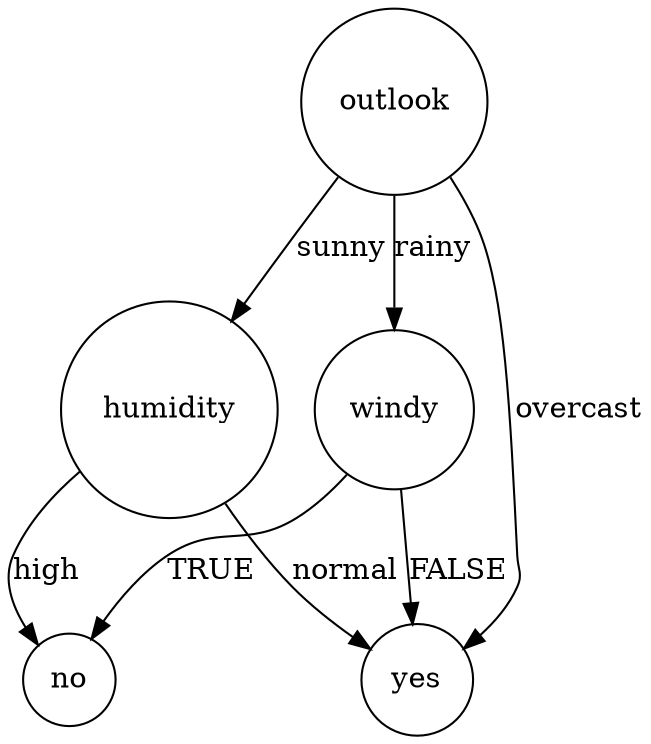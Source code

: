 digraph {
	node [shape=circle]
	outlook [label=outlook]
	humidity [label=humidity]
	no [label=no]
		humidity -> no [label=high]
	yes [label=yes]
		humidity -> yes [label=normal]
		outlook -> humidity [label=sunny]
	yes [label=yes]
		outlook -> yes [label=overcast]
	windy [label=windy]
	no [label=no]
		windy -> no [label=TRUE]
	yes [label=yes]
		windy -> yes [label=FALSE]
		outlook -> windy [label=rainy]
}